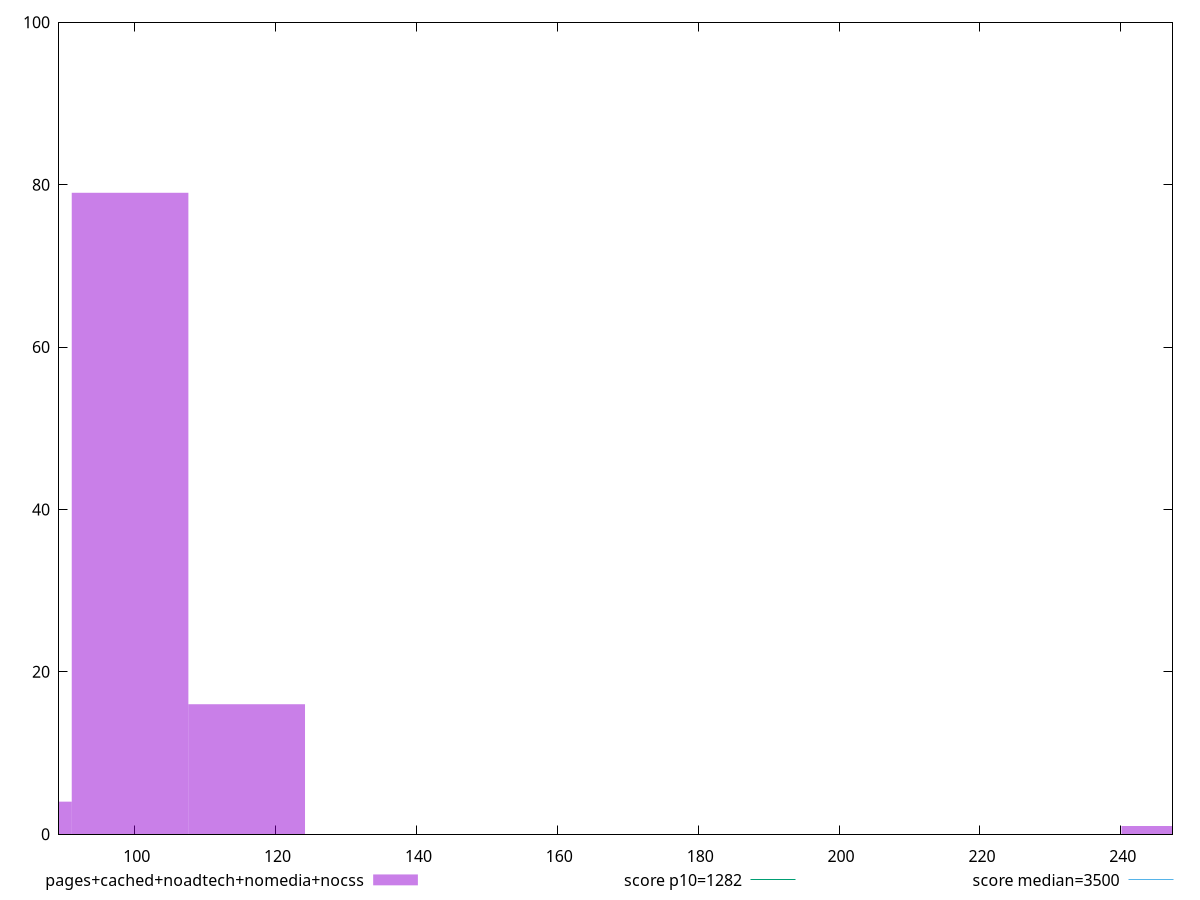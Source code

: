 reset

$pagesCachedNoadtechNomediaNocss <<EOF
115.90951542025691 16
99.35101321736306 79
82.79251101446923 4
248.37753304340768 1
EOF

set key outside below
set boxwidth 16.558502202893845
set xrange [89.264:247.33999999999997]
set yrange [0:100]
set trange [0:100]
set style fill transparent solid 0.5 noborder

set parametric
set terminal svg size 640, 490 enhanced background rgb 'white'
set output "report_00026_2021-02-22T21:38:55.199Z/bootup-time/comparison/histogram/4_vs_5.svg"

plot $pagesCachedNoadtechNomediaNocss title "pages+cached+noadtech+nomedia+nocss" with boxes, \
     1282,t title "score p10=1282", \
     3500,t title "score median=3500"

reset
